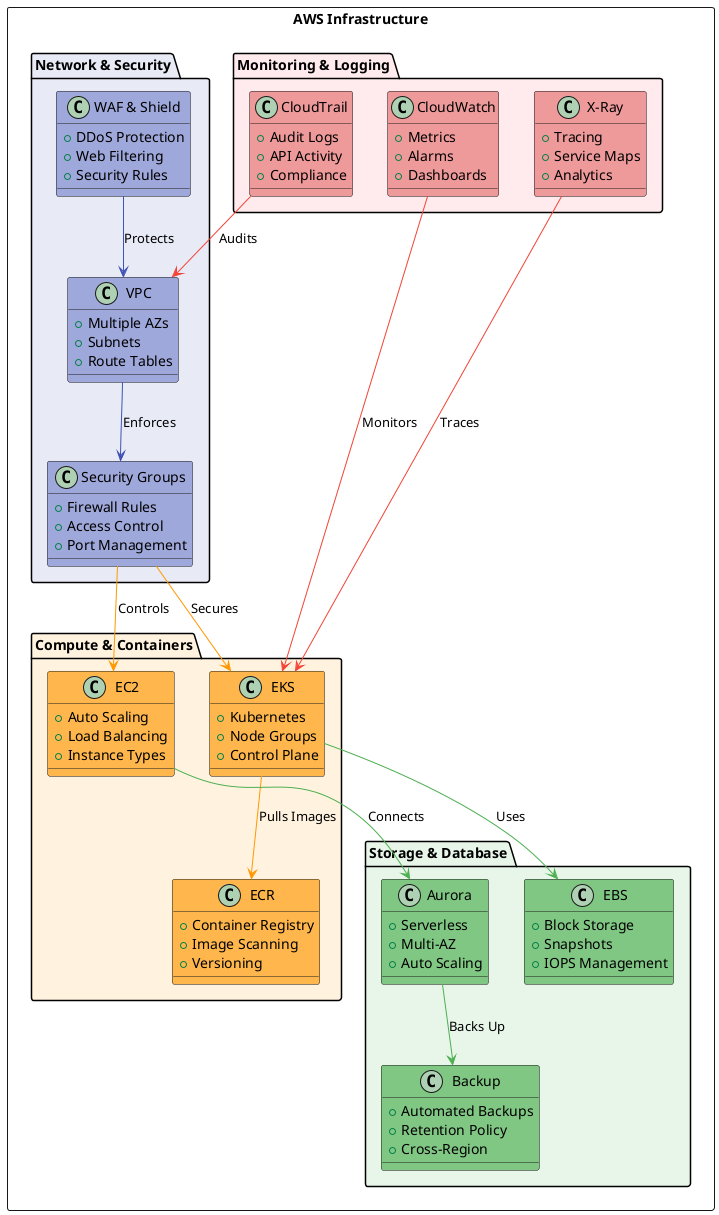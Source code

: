 @startuml "Infraestrutura AWS"

!define RECTANGLE class

skinparam {
    BackgroundColor transparent
    ArrowColor #2C3E50
    BorderColor #2C3E50
    FontColor #2C3E50
    FontSize 14
}

rectangle "AWS Infrastructure" {
    package "Network & Security" as NS #E8EAF6 {
        RECTANGLE "VPC" as VPC #9FA8DA {
            + Multiple AZs
            + Subnets
            + Route Tables
        }
        
        RECTANGLE "Security Groups" as SG #9FA8DA {
            + Firewall Rules
            + Access Control
            + Port Management
        }
        
        RECTANGLE "WAF & Shield" as WAF #9FA8DA {
            + DDoS Protection
            + Web Filtering
            + Security Rules
        }
    }
    
    package "Compute & Containers" as CC #FFF3E0 {
        RECTANGLE "EKS" as EKS #FFB74D {
            + Kubernetes
            + Node Groups
            + Control Plane
        }
        
        RECTANGLE "EC2" as EC2 #FFB74D {
            + Auto Scaling
            + Load Balancing
            + Instance Types
        }
        
        RECTANGLE "ECR" as ECR #FFB74D {
            + Container Registry
            + Image Scanning
            + Versioning
        }
    }
    
    package "Storage & Database" as SD #E8F5E9 {
        RECTANGLE "EBS" as EBS #81C784 {
            + Block Storage
            + Snapshots
            + IOPS Management
        }
        
        RECTANGLE "Aurora" as AUR #81C784 {
            + Serverless
            + Multi-AZ
            + Auto Scaling
        }
        
        RECTANGLE "Backup" as BAK #81C784 {
            + Automated Backups
            + Retention Policy
            + Cross-Region
        }
    }
    
    package "Monitoring & Logging" as ML #FFEBEE {
        RECTANGLE "CloudWatch" as CW #EF9A9A {
            + Metrics
            + Alarms
            + Dashboards
        }
        
        RECTANGLE "X-Ray" as XR #EF9A9A {
            + Tracing
            + Service Maps
            + Analytics
        }
        
        RECTANGLE "CloudTrail" as CT #EF9A9A {
            + Audit Logs
            + API Activity
            + Compliance
        }
    }
}

WAF -[#3F51B5]-> VPC : "Protects"
VPC -[#3F51B5]-> SG : "Enforces"
SG -[#FF9800]-> EKS : "Secures"
SG -[#FF9800]-> EC2 : "Controls"
EKS -[#FF9800]-> ECR : "Pulls Images"
EKS -[#4CAF50]-> EBS : "Uses"
EC2 -[#4CAF50]-> AUR : "Connects"
AUR -[#4CAF50]-> BAK : "Backs Up"
CW -[#F44336]-> EKS : "Monitors"
XR -[#F44336]-> EKS : "Traces"
CT -[#F44336]-> VPC : "Audits"

@enduml 